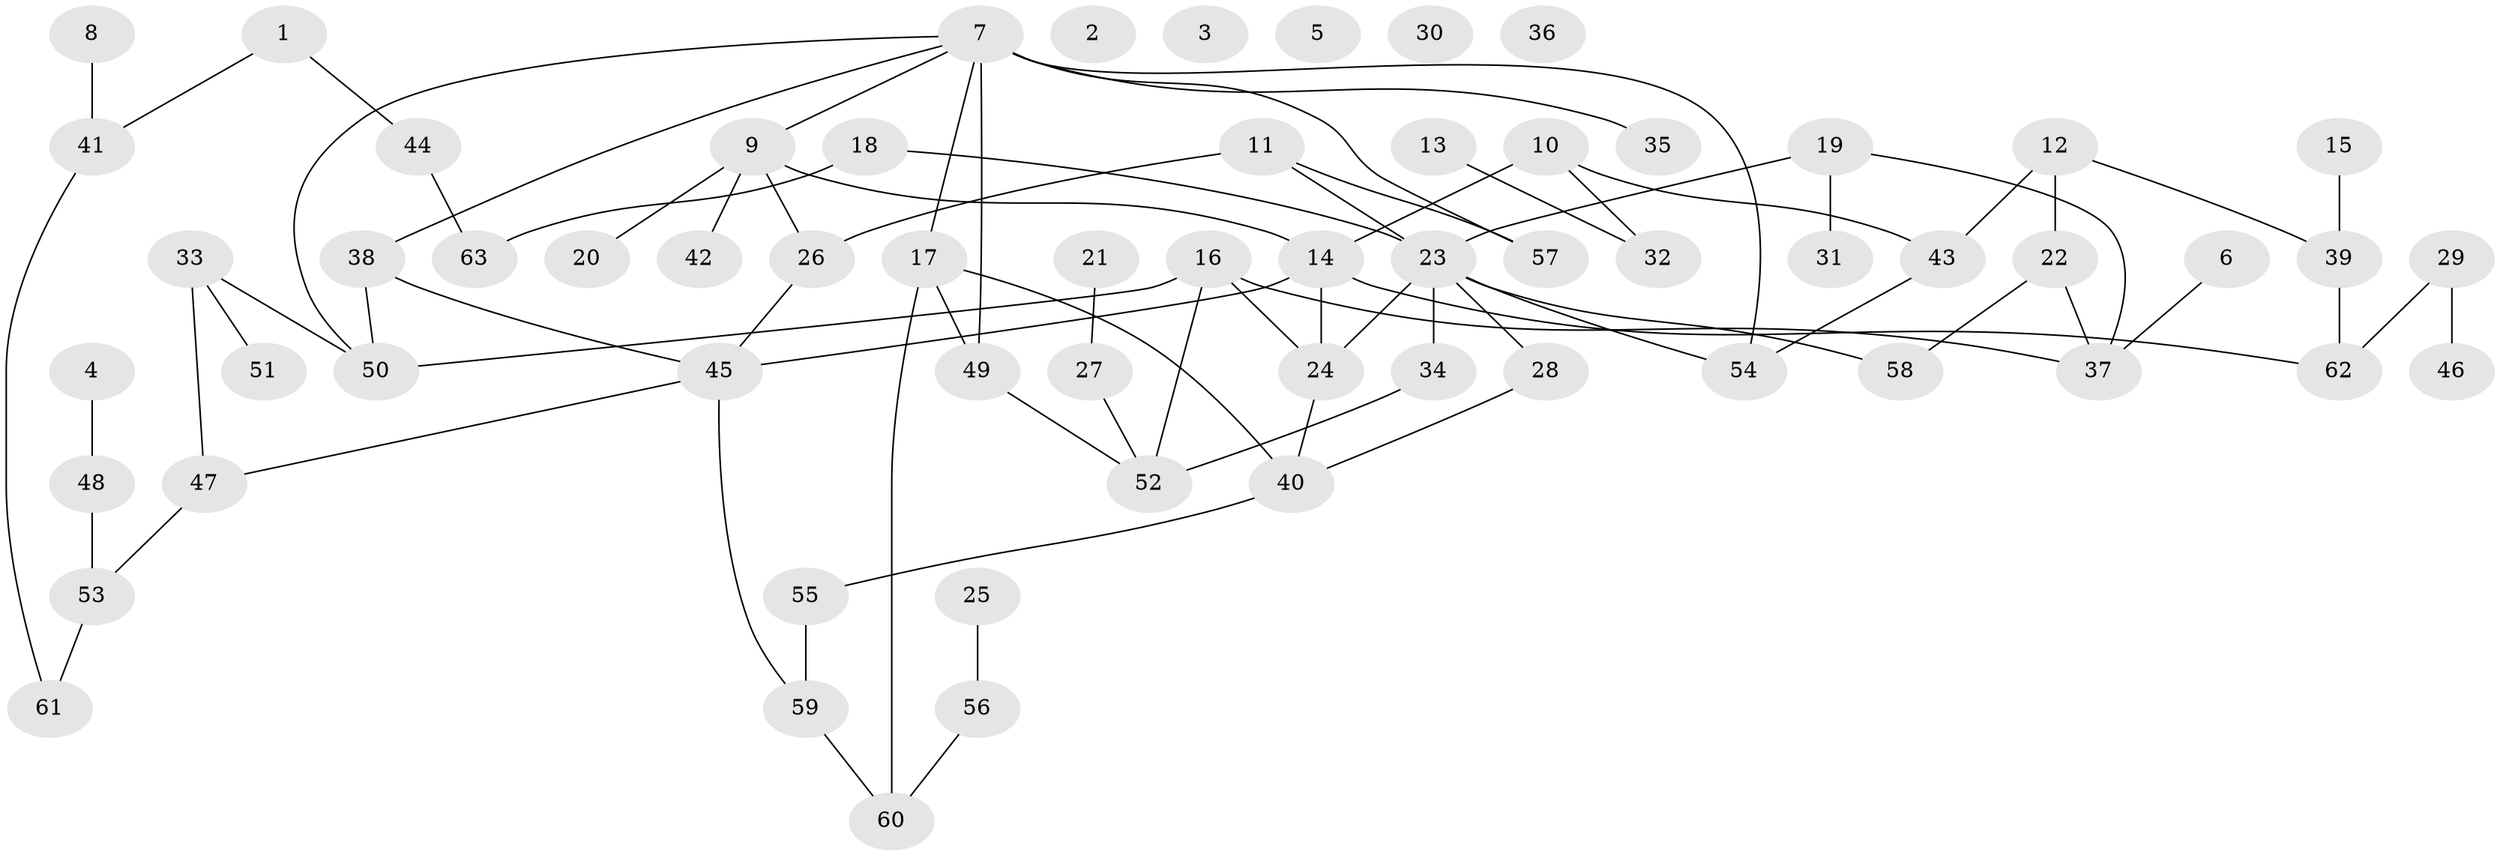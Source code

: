 // Generated by graph-tools (version 1.1) at 2025/49/03/09/25 03:49:09]
// undirected, 63 vertices, 78 edges
graph export_dot {
graph [start="1"]
  node [color=gray90,style=filled];
  1;
  2;
  3;
  4;
  5;
  6;
  7;
  8;
  9;
  10;
  11;
  12;
  13;
  14;
  15;
  16;
  17;
  18;
  19;
  20;
  21;
  22;
  23;
  24;
  25;
  26;
  27;
  28;
  29;
  30;
  31;
  32;
  33;
  34;
  35;
  36;
  37;
  38;
  39;
  40;
  41;
  42;
  43;
  44;
  45;
  46;
  47;
  48;
  49;
  50;
  51;
  52;
  53;
  54;
  55;
  56;
  57;
  58;
  59;
  60;
  61;
  62;
  63;
  1 -- 41;
  1 -- 44;
  4 -- 48;
  6 -- 37;
  7 -- 9;
  7 -- 17;
  7 -- 35;
  7 -- 38;
  7 -- 49;
  7 -- 50;
  7 -- 54;
  7 -- 57;
  8 -- 41;
  9 -- 14;
  9 -- 20;
  9 -- 26;
  9 -- 42;
  10 -- 14;
  10 -- 32;
  10 -- 43;
  11 -- 23;
  11 -- 26;
  11 -- 57;
  12 -- 22;
  12 -- 39;
  12 -- 43;
  13 -- 32;
  14 -- 24;
  14 -- 45;
  14 -- 62;
  15 -- 39;
  16 -- 24;
  16 -- 37;
  16 -- 50;
  16 -- 52;
  17 -- 40;
  17 -- 49;
  17 -- 60;
  18 -- 23;
  18 -- 63;
  19 -- 23;
  19 -- 31;
  19 -- 37;
  21 -- 27;
  22 -- 37;
  22 -- 58;
  23 -- 24;
  23 -- 28;
  23 -- 34;
  23 -- 54;
  23 -- 58;
  24 -- 40;
  25 -- 56;
  26 -- 45;
  27 -- 52;
  28 -- 40;
  29 -- 46;
  29 -- 62;
  33 -- 47;
  33 -- 50;
  33 -- 51;
  34 -- 52;
  38 -- 45;
  38 -- 50;
  39 -- 62;
  40 -- 55;
  41 -- 61;
  43 -- 54;
  44 -- 63;
  45 -- 47;
  45 -- 59;
  47 -- 53;
  48 -- 53;
  49 -- 52;
  53 -- 61;
  55 -- 59;
  56 -- 60;
  59 -- 60;
}
